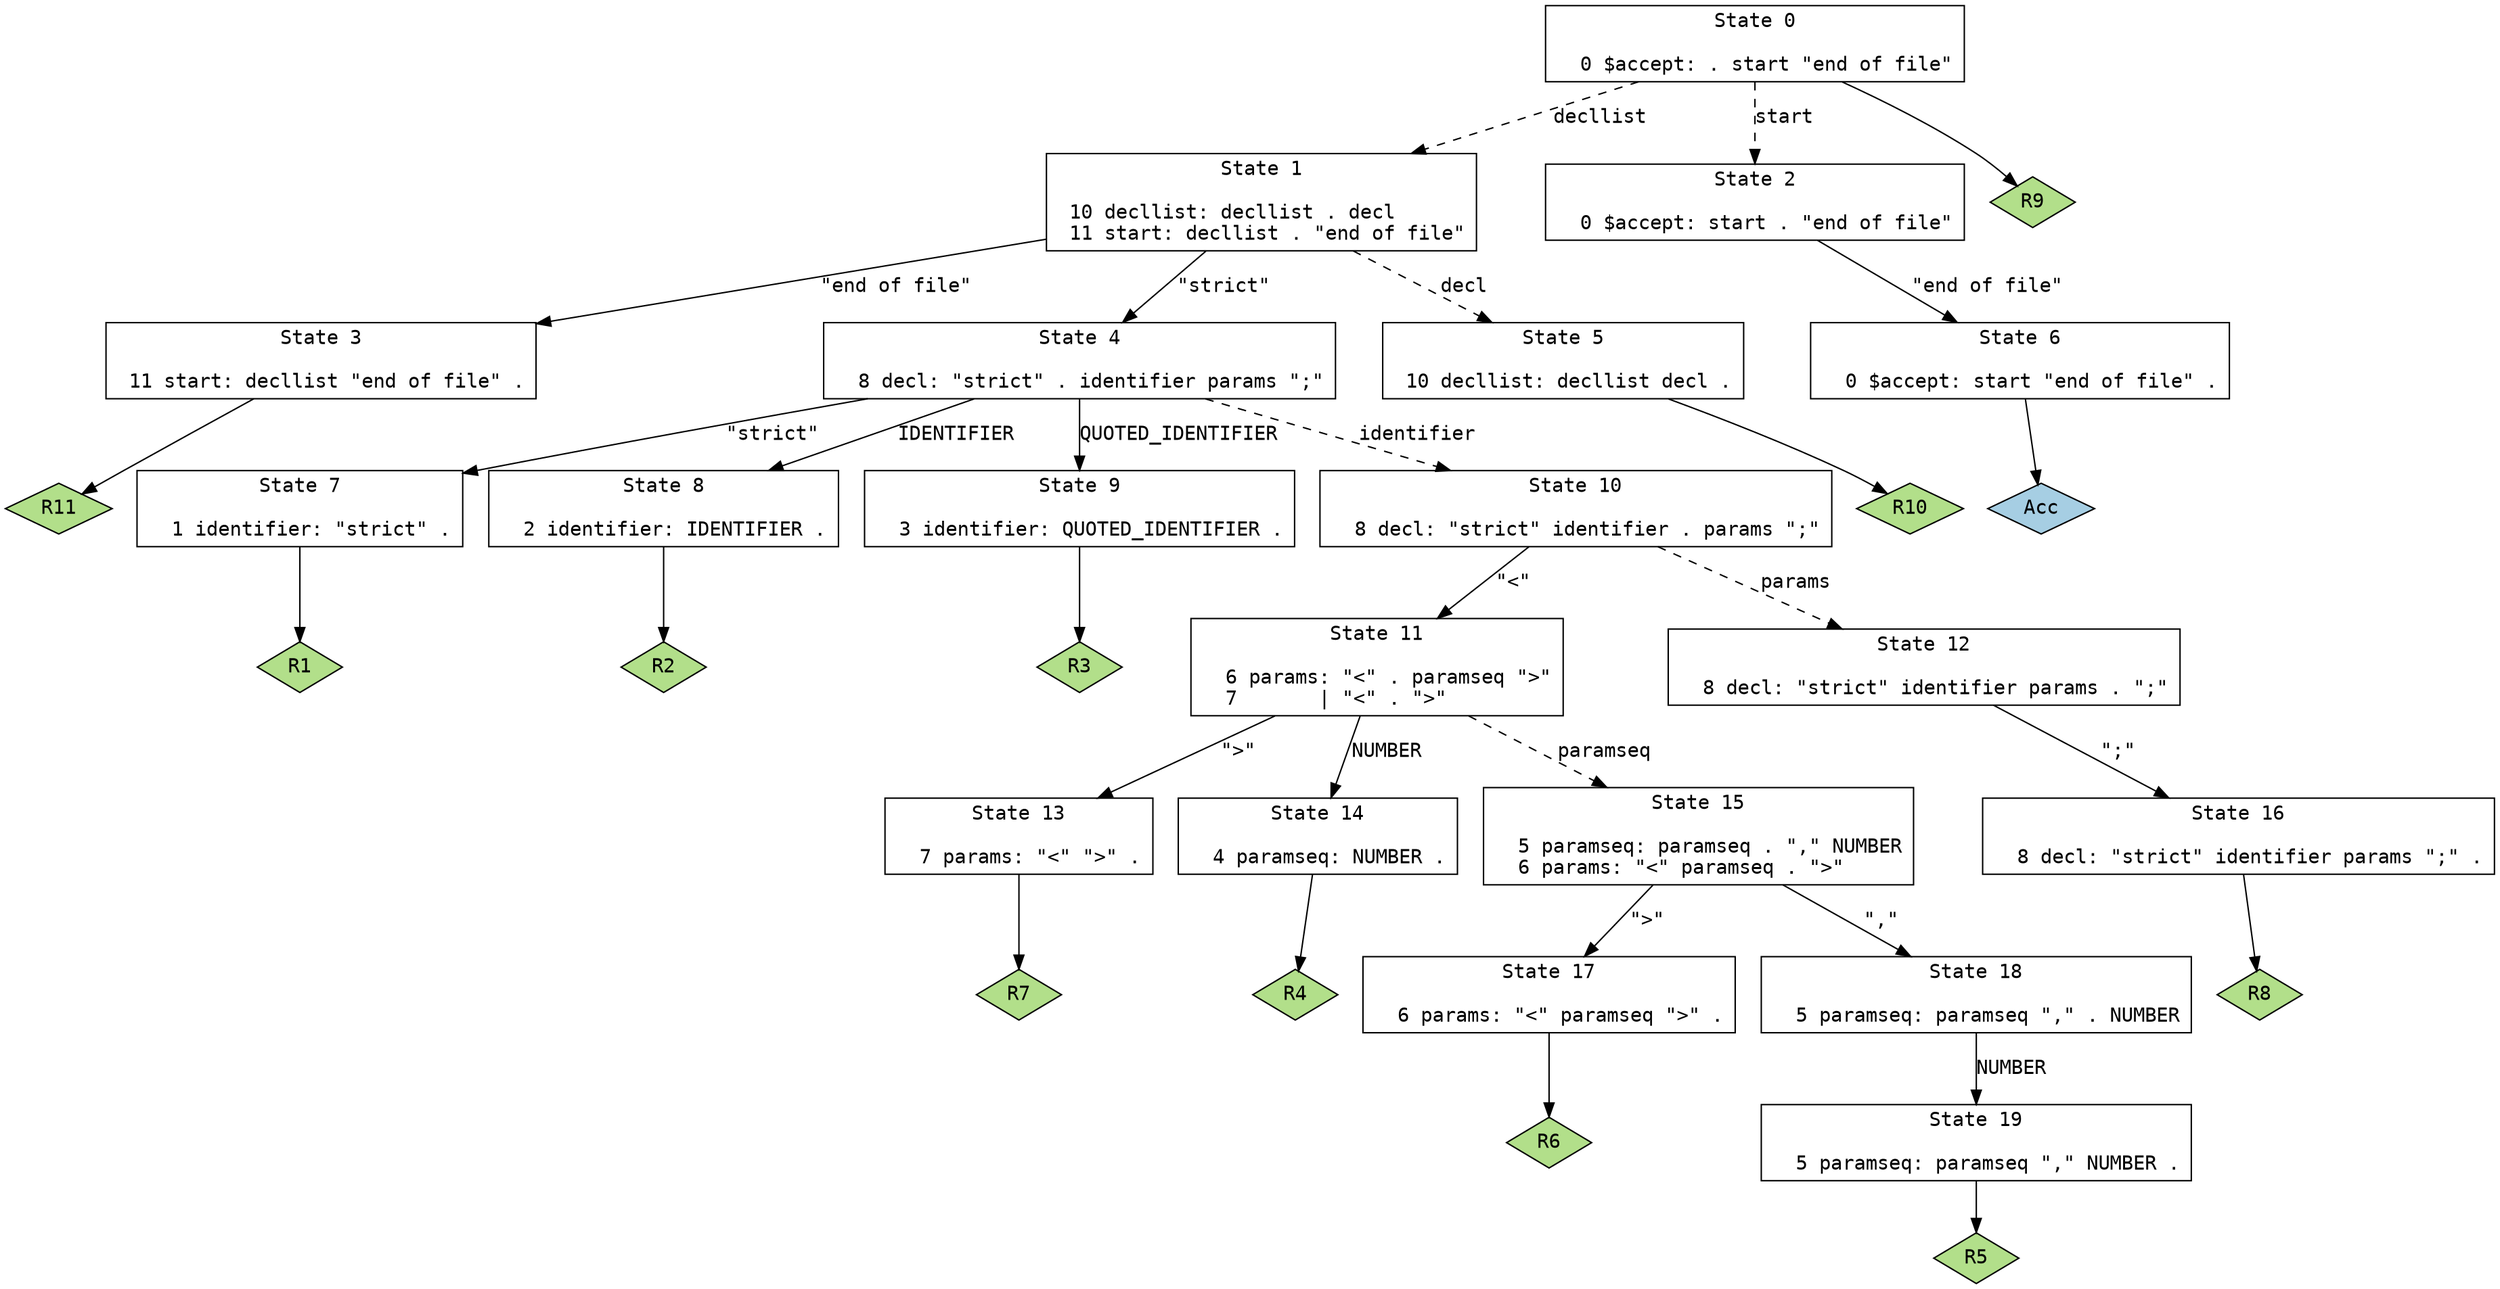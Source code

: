 // Generated by GNU Bison 3.3.2.
// Report bugs to <bug-bison@gnu.org>.
// Home page: <http://www.gnu.org/software/bison/>.

digraph "Parser.yxx"
{
  node [fontname = courier, shape = box, colorscheme = paired6]
  edge [fontname = courier]

  0 [label="State 0\n\l  0 $accept: . start \"end of file\"\l"]
  0 -> 1 [style=dashed label="decllist"]
  0 -> 2 [style=dashed label="start"]
  0 -> "0R9" [style=solid]
 "0R9" [label="R9", fillcolor=3, shape=diamond, style=filled]
  1 [label="State 1\n\l 10 decllist: decllist . decl\l 11 start: decllist . \"end of file\"\l"]
  1 -> 3 [style=solid label="\"end of file\""]
  1 -> 4 [style=solid label="\"strict\""]
  1 -> 5 [style=dashed label="decl"]
  2 [label="State 2\n\l  0 $accept: start . \"end of file\"\l"]
  2 -> 6 [style=solid label="\"end of file\""]
  3 [label="State 3\n\l 11 start: decllist \"end of file\" .\l"]
  3 -> "3R11" [style=solid]
 "3R11" [label="R11", fillcolor=3, shape=diamond, style=filled]
  4 [label="State 4\n\l  8 decl: \"strict\" . identifier params \";\"\l"]
  4 -> 7 [style=solid label="\"strict\""]
  4 -> 8 [style=solid label="IDENTIFIER"]
  4 -> 9 [style=solid label="QUOTED_IDENTIFIER"]
  4 -> 10 [style=dashed label="identifier"]
  5 [label="State 5\n\l 10 decllist: decllist decl .\l"]
  5 -> "5R10" [style=solid]
 "5R10" [label="R10", fillcolor=3, shape=diamond, style=filled]
  6 [label="State 6\n\l  0 $accept: start \"end of file\" .\l"]
  6 -> "6R0" [style=solid]
 "6R0" [label="Acc", fillcolor=1, shape=diamond, style=filled]
  7 [label="State 7\n\l  1 identifier: \"strict\" .\l"]
  7 -> "7R1" [style=solid]
 "7R1" [label="R1", fillcolor=3, shape=diamond, style=filled]
  8 [label="State 8\n\l  2 identifier: IDENTIFIER .\l"]
  8 -> "8R2" [style=solid]
 "8R2" [label="R2", fillcolor=3, shape=diamond, style=filled]
  9 [label="State 9\n\l  3 identifier: QUOTED_IDENTIFIER .\l"]
  9 -> "9R3" [style=solid]
 "9R3" [label="R3", fillcolor=3, shape=diamond, style=filled]
  10 [label="State 10\n\l  8 decl: \"strict\" identifier . params \";\"\l"]
  10 -> 11 [style=solid label="\"<\""]
  10 -> 12 [style=dashed label="params"]
  11 [label="State 11\n\l  6 params: \"<\" . paramseq \">\"\l  7       | \"<\" . \">\"\l"]
  11 -> 13 [style=solid label="\">\""]
  11 -> 14 [style=solid label="NUMBER"]
  11 -> 15 [style=dashed label="paramseq"]
  12 [label="State 12\n\l  8 decl: \"strict\" identifier params . \";\"\l"]
  12 -> 16 [style=solid label="\";\""]
  13 [label="State 13\n\l  7 params: \"<\" \">\" .\l"]
  13 -> "13R7" [style=solid]
 "13R7" [label="R7", fillcolor=3, shape=diamond, style=filled]
  14 [label="State 14\n\l  4 paramseq: NUMBER .\l"]
  14 -> "14R4" [style=solid]
 "14R4" [label="R4", fillcolor=3, shape=diamond, style=filled]
  15 [label="State 15\n\l  5 paramseq: paramseq . \",\" NUMBER\l  6 params: \"<\" paramseq . \">\"\l"]
  15 -> 17 [style=solid label="\">\""]
  15 -> 18 [style=solid label="\",\""]
  16 [label="State 16\n\l  8 decl: \"strict\" identifier params \";\" .\l"]
  16 -> "16R8" [style=solid]
 "16R8" [label="R8", fillcolor=3, shape=diamond, style=filled]
  17 [label="State 17\n\l  6 params: \"<\" paramseq \">\" .\l"]
  17 -> "17R6" [style=solid]
 "17R6" [label="R6", fillcolor=3, shape=diamond, style=filled]
  18 [label="State 18\n\l  5 paramseq: paramseq \",\" . NUMBER\l"]
  18 -> 19 [style=solid label="NUMBER"]
  19 [label="State 19\n\l  5 paramseq: paramseq \",\" NUMBER .\l"]
  19 -> "19R5" [style=solid]
 "19R5" [label="R5", fillcolor=3, shape=diamond, style=filled]
}
